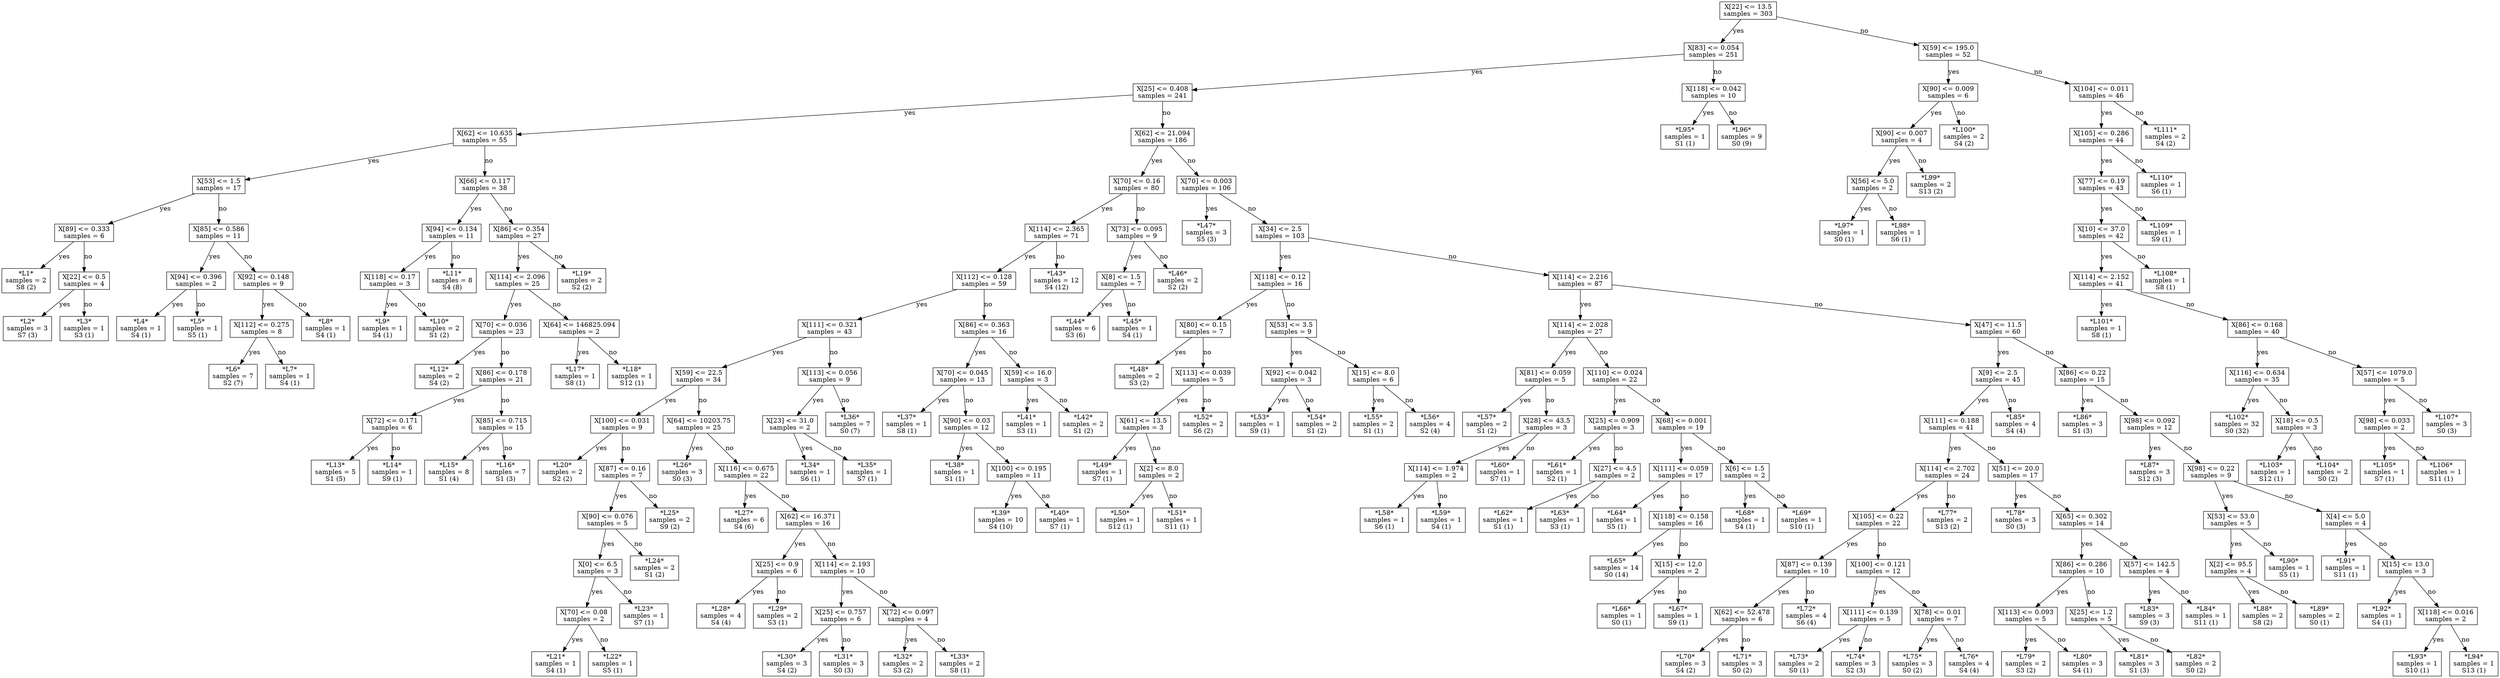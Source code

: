 digraph Tree {
node [shape=box] ;
0 [label="X[22] <= 13.5\nsamples = 303\n"] ;
1 [label="X[83] <= 0.054\nsamples = 251\n"] ;
0 -> 1 [label="yes"];
2 [label="X[25] <= 0.408\nsamples = 241\n"] ;
1 -> 2 [label="yes"];
3 [label="X[62] <= 10.635\nsamples = 55\n"] ;
2 -> 3 [label="yes"];
4 [label="X[53] <= 1.5\nsamples = 17\n"] ;
3 -> 4 [label="yes"];
5 [label="X[89] <= 0.333\nsamples = 6\n"] ;
4 -> 5 [label="yes"];
6 [label="*L1*\nsamples = 2\nS8 (2)\n"] ;
5 -> 6 [label="yes"];
7 [label="X[22] <= 0.5\nsamples = 4\n"] ;
5 -> 7 [label="no"];
8 [label="*L2*\nsamples = 3\nS7 (3)\n"] ;
7 -> 8 [label="yes"];
9 [label="*L3*\nsamples = 1\nS3 (1)\n"] ;
7 -> 9 [label="no"];
10 [label="X[85] <= 0.586\nsamples = 11\n"] ;
4 -> 10 [label="no"];
11 [label="X[94] <= 0.396\nsamples = 2\n"] ;
10 -> 11 [label="yes"];
12 [label="*L4*\nsamples = 1\nS4 (1)\n"] ;
11 -> 12 [label="yes"];
13 [label="*L5*\nsamples = 1\nS5 (1)\n"] ;
11 -> 13 [label="no"];
14 [label="X[92] <= 0.148\nsamples = 9\n"] ;
10 -> 14 [label="no"];
15 [label="X[112] <= 0.275\nsamples = 8\n"] ;
14 -> 15 [label="yes"];
16 [label="*L6*\nsamples = 7\nS2 (7)\n"] ;
15 -> 16 [label="yes"];
17 [label="*L7*\nsamples = 1\nS4 (1)\n"] ;
15 -> 17 [label="no"];
18 [label="*L8*\nsamples = 1\nS4 (1)\n"] ;
14 -> 18 [label="no"];
19 [label="X[66] <= 0.117\nsamples = 38\n"] ;
3 -> 19 [label="no"];
20 [label="X[94] <= 0.134\nsamples = 11\n"] ;
19 -> 20 [label="yes"];
21 [label="X[118] <= 0.17\nsamples = 3\n"] ;
20 -> 21 [label="yes"];
22 [label="*L9*\nsamples = 1\nS4 (1)\n"] ;
21 -> 22 [label="yes"];
23 [label="*L10*\nsamples = 2\nS1 (2)\n"] ;
21 -> 23 [label="no"];
24 [label="*L11*\nsamples = 8\nS4 (8)\n"] ;
20 -> 24 [label="no"];
25 [label="X[86] <= 0.354\nsamples = 27\n"] ;
19 -> 25 [label="no"];
26 [label="X[114] <= 2.096\nsamples = 25\n"] ;
25 -> 26 [label="yes"];
27 [label="X[70] <= 0.036\nsamples = 23\n"] ;
26 -> 27 [label="yes"];
28 [label="*L12*\nsamples = 2\nS4 (2)\n"] ;
27 -> 28 [label="yes"];
29 [label="X[86] <= 0.178\nsamples = 21\n"] ;
27 -> 29 [label="no"];
30 [label="X[72] <= 0.171\nsamples = 6\n"] ;
29 -> 30 [label="yes"];
31 [label="*L13*\nsamples = 5\nS1 (5)\n"] ;
30 -> 31 [label="yes"];
32 [label="*L14*\nsamples = 1\nS9 (1)\n"] ;
30 -> 32 [label="no"];
33 [label="X[85] <= 0.715\nsamples = 15\n"] ;
29 -> 33 [label="no"];
34 [label="*L15*\nsamples = 8\nS1 (4)\n"] ;
33 -> 34 [label="yes"];
35 [label="*L16*\nsamples = 7\nS1 (3)\n"] ;
33 -> 35 [label="no"];
36 [label="X[64] <= 146825.094\nsamples = 2\n"] ;
26 -> 36 [label="no"];
37 [label="*L17*\nsamples = 1\nS8 (1)\n"] ;
36 -> 37 [label="yes"];
38 [label="*L18*\nsamples = 1\nS12 (1)\n"] ;
36 -> 38 [label="no"];
39 [label="*L19*\nsamples = 2\nS2 (2)\n"] ;
25 -> 39 [label="no"];
40 [label="X[62] <= 21.094\nsamples = 186\n"] ;
2 -> 40 [label="no"];
41 [label="X[70] <= 0.16\nsamples = 80\n"] ;
40 -> 41 [label="yes"];
42 [label="X[114] <= 2.365\nsamples = 71\n"] ;
41 -> 42 [label="yes"];
43 [label="X[112] <= 0.128\nsamples = 59\n"] ;
42 -> 43 [label="yes"];
44 [label="X[111] <= 0.321\nsamples = 43\n"] ;
43 -> 44 [label="yes"];
45 [label="X[59] <= 22.5\nsamples = 34\n"] ;
44 -> 45 [label="yes"];
46 [label="X[100] <= 0.031\nsamples = 9\n"] ;
45 -> 46 [label="yes"];
47 [label="*L20*\nsamples = 2\nS2 (2)\n"] ;
46 -> 47 [label="yes"];
48 [label="X[87] <= 0.16\nsamples = 7\n"] ;
46 -> 48 [label="no"];
49 [label="X[90] <= 0.076\nsamples = 5\n"] ;
48 -> 49 [label="yes"];
50 [label="X[0] <= 6.5\nsamples = 3\n"] ;
49 -> 50 [label="yes"];
51 [label="X[70] <= 0.08\nsamples = 2\n"] ;
50 -> 51 [label="yes"];
52 [label="*L21*\nsamples = 1\nS4 (1)\n"] ;
51 -> 52 [label="yes"];
53 [label="*L22*\nsamples = 1\nS5 (1)\n"] ;
51 -> 53 [label="no"];
54 [label="*L23*\nsamples = 1\nS7 (1)\n"] ;
50 -> 54 [label="no"];
55 [label="*L24*\nsamples = 2\nS1 (2)\n"] ;
49 -> 55 [label="no"];
56 [label="*L25*\nsamples = 2\nS9 (2)\n"] ;
48 -> 56 [label="no"];
57 [label="X[64] <= 10203.75\nsamples = 25\n"] ;
45 -> 57 [label="no"];
58 [label="*L26*\nsamples = 3\nS0 (3)\n"] ;
57 -> 58 [label="yes"];
59 [label="X[116] <= 0.675\nsamples = 22\n"] ;
57 -> 59 [label="no"];
60 [label="*L27*\nsamples = 6\nS4 (6)\n"] ;
59 -> 60 [label="yes"];
61 [label="X[62] <= 16.371\nsamples = 16\n"] ;
59 -> 61 [label="no"];
62 [label="X[25] <= 0.9\nsamples = 6\n"] ;
61 -> 62 [label="yes"];
63 [label="*L28*\nsamples = 4\nS4 (4)\n"] ;
62 -> 63 [label="yes"];
64 [label="*L29*\nsamples = 2\nS3 (1)\n"] ;
62 -> 64 [label="no"];
65 [label="X[114] <= 2.193\nsamples = 10\n"] ;
61 -> 65 [label="no"];
66 [label="X[25] <= 0.757\nsamples = 6\n"] ;
65 -> 66 [label="yes"];
67 [label="*L30*\nsamples = 3\nS4 (2)\n"] ;
66 -> 67 [label="yes"];
68 [label="*L31*\nsamples = 3\nS0 (3)\n"] ;
66 -> 68 [label="no"];
69 [label="X[72] <= 0.097\nsamples = 4\n"] ;
65 -> 69 [label="no"];
70 [label="*L32*\nsamples = 2\nS3 (2)\n"] ;
69 -> 70 [label="yes"];
71 [label="*L33*\nsamples = 2\nS8 (1)\n"] ;
69 -> 71 [label="no"];
72 [label="X[113] <= 0.056\nsamples = 9\n"] ;
44 -> 72 [label="no"];
73 [label="X[23] <= 31.0\nsamples = 2\n"] ;
72 -> 73 [label="yes"];
74 [label="*L34*\nsamples = 1\nS6 (1)\n"] ;
73 -> 74 [label="yes"];
75 [label="*L35*\nsamples = 1\nS7 (1)\n"] ;
73 -> 75 [label="no"];
76 [label="*L36*\nsamples = 7\nS0 (7)\n"] ;
72 -> 76 [label="no"];
77 [label="X[86] <= 0.363\nsamples = 16\n"] ;
43 -> 77 [label="no"];
78 [label="X[70] <= 0.045\nsamples = 13\n"] ;
77 -> 78 [label="yes"];
79 [label="*L37*\nsamples = 1\nS8 (1)\n"] ;
78 -> 79 [label="yes"];
80 [label="X[90] <= 0.03\nsamples = 12\n"] ;
78 -> 80 [label="no"];
81 [label="*L38*\nsamples = 1\nS1 (1)\n"] ;
80 -> 81 [label="yes"];
82 [label="X[100] <= 0.195\nsamples = 11\n"] ;
80 -> 82 [label="no"];
83 [label="*L39*\nsamples = 10\nS4 (10)\n"] ;
82 -> 83 [label="yes"];
84 [label="*L40*\nsamples = 1\nS7 (1)\n"] ;
82 -> 84 [label="no"];
85 [label="X[59] <= 16.0\nsamples = 3\n"] ;
77 -> 85 [label="no"];
86 [label="*L41*\nsamples = 1\nS3 (1)\n"] ;
85 -> 86 [label="yes"];
87 [label="*L42*\nsamples = 2\nS1 (2)\n"] ;
85 -> 87 [label="no"];
88 [label="*L43*\nsamples = 12\nS4 (12)\n"] ;
42 -> 88 [label="no"];
89 [label="X[73] <= 0.095\nsamples = 9\n"] ;
41 -> 89 [label="no"];
90 [label="X[8] <= 1.5\nsamples = 7\n"] ;
89 -> 90 [label="yes"];
91 [label="*L44*\nsamples = 6\nS3 (6)\n"] ;
90 -> 91 [label="yes"];
92 [label="*L45*\nsamples = 1\nS4 (1)\n"] ;
90 -> 92 [label="no"];
93 [label="*L46*\nsamples = 2\nS2 (2)\n"] ;
89 -> 93 [label="no"];
94 [label="X[70] <= 0.003\nsamples = 106\n"] ;
40 -> 94 [label="no"];
95 [label="*L47*\nsamples = 3\nS5 (3)\n"] ;
94 -> 95 [label="yes"];
96 [label="X[34] <= 2.5\nsamples = 103\n"] ;
94 -> 96 [label="no"];
97 [label="X[118] <= 0.12\nsamples = 16\n"] ;
96 -> 97 [label="yes"];
98 [label="X[80] <= 0.15\nsamples = 7\n"] ;
97 -> 98 [label="yes"];
99 [label="*L48*\nsamples = 2\nS3 (2)\n"] ;
98 -> 99 [label="yes"];
100 [label="X[113] <= 0.039\nsamples = 5\n"] ;
98 -> 100 [label="no"];
101 [label="X[61] <= 13.5\nsamples = 3\n"] ;
100 -> 101 [label="yes"];
102 [label="*L49*\nsamples = 1\nS7 (1)\n"] ;
101 -> 102 [label="yes"];
103 [label="X[2] <= 8.0\nsamples = 2\n"] ;
101 -> 103 [label="no"];
104 [label="*L50*\nsamples = 1\nS12 (1)\n"] ;
103 -> 104 [label="yes"];
105 [label="*L51*\nsamples = 1\nS11 (1)\n"] ;
103 -> 105 [label="no"];
106 [label="*L52*\nsamples = 2\nS6 (2)\n"] ;
100 -> 106 [label="no"];
107 [label="X[53] <= 3.5\nsamples = 9\n"] ;
97 -> 107 [label="no"];
108 [label="X[92] <= 0.042\nsamples = 3\n"] ;
107 -> 108 [label="yes"];
109 [label="*L53*\nsamples = 1\nS9 (1)\n"] ;
108 -> 109 [label="yes"];
110 [label="*L54*\nsamples = 2\nS1 (2)\n"] ;
108 -> 110 [label="no"];
111 [label="X[15] <= 8.0\nsamples = 6\n"] ;
107 -> 111 [label="no"];
112 [label="*L55*\nsamples = 2\nS1 (1)\n"] ;
111 -> 112 [label="yes"];
113 [label="*L56*\nsamples = 4\nS2 (4)\n"] ;
111 -> 113 [label="no"];
114 [label="X[114] <= 2.216\nsamples = 87\n"] ;
96 -> 114 [label="no"];
115 [label="X[114] <= 2.028\nsamples = 27\n"] ;
114 -> 115 [label="yes"];
116 [label="X[81] <= 0.059\nsamples = 5\n"] ;
115 -> 116 [label="yes"];
117 [label="*L57*\nsamples = 2\nS1 (2)\n"] ;
116 -> 117 [label="yes"];
118 [label="X[28] <= 43.5\nsamples = 3\n"] ;
116 -> 118 [label="no"];
119 [label="X[114] <= 1.974\nsamples = 2\n"] ;
118 -> 119 [label="yes"];
120 [label="*L58*\nsamples = 1\nS6 (1)\n"] ;
119 -> 120 [label="yes"];
121 [label="*L59*\nsamples = 1\nS4 (1)\n"] ;
119 -> 121 [label="no"];
122 [label="*L60*\nsamples = 1\nS7 (1)\n"] ;
118 -> 122 [label="no"];
123 [label="X[110] <= 0.024\nsamples = 22\n"] ;
115 -> 123 [label="no"];
124 [label="X[25] <= 0.909\nsamples = 3\n"] ;
123 -> 124 [label="yes"];
125 [label="*L61*\nsamples = 1\nS2 (1)\n"] ;
124 -> 125 [label="yes"];
126 [label="X[27] <= 4.5\nsamples = 2\n"] ;
124 -> 126 [label="no"];
127 [label="*L62*\nsamples = 1\nS1 (1)\n"] ;
126 -> 127 [label="yes"];
128 [label="*L63*\nsamples = 1\nS3 (1)\n"] ;
126 -> 128 [label="no"];
129 [label="X[68] <= 0.001\nsamples = 19\n"] ;
123 -> 129 [label="no"];
130 [label="X[111] <= 0.059\nsamples = 17\n"] ;
129 -> 130 [label="yes"];
131 [label="*L64*\nsamples = 1\nS5 (1)\n"] ;
130 -> 131 [label="yes"];
132 [label="X[118] <= 0.158\nsamples = 16\n"] ;
130 -> 132 [label="no"];
133 [label="*L65*\nsamples = 14\nS0 (14)\n"] ;
132 -> 133 [label="yes"];
134 [label="X[15] <= 12.0\nsamples = 2\n"] ;
132 -> 134 [label="no"];
135 [label="*L66*\nsamples = 1\nS0 (1)\n"] ;
134 -> 135 [label="yes"];
136 [label="*L67*\nsamples = 1\nS9 (1)\n"] ;
134 -> 136 [label="no"];
137 [label="X[6] <= 1.5\nsamples = 2\n"] ;
129 -> 137 [label="no"];
138 [label="*L68*\nsamples = 1\nS4 (1)\n"] ;
137 -> 138 [label="yes"];
139 [label="*L69*\nsamples = 1\nS10 (1)\n"] ;
137 -> 139 [label="no"];
140 [label="X[47] <= 11.5\nsamples = 60\n"] ;
114 -> 140 [label="no"];
141 [label="X[9] <= 2.5\nsamples = 45\n"] ;
140 -> 141 [label="yes"];
142 [label="X[111] <= 0.188\nsamples = 41\n"] ;
141 -> 142 [label="yes"];
143 [label="X[114] <= 2.702\nsamples = 24\n"] ;
142 -> 143 [label="yes"];
144 [label="X[105] <= 0.22\nsamples = 22\n"] ;
143 -> 144 [label="yes"];
145 [label="X[87] <= 0.139\nsamples = 10\n"] ;
144 -> 145 [label="yes"];
146 [label="X[62] <= 52.478\nsamples = 6\n"] ;
145 -> 146 [label="yes"];
147 [label="*L70*\nsamples = 3\nS4 (2)\n"] ;
146 -> 147 [label="yes"];
148 [label="*L71*\nsamples = 3\nS0 (2)\n"] ;
146 -> 148 [label="no"];
149 [label="*L72*\nsamples = 4\nS6 (4)\n"] ;
145 -> 149 [label="no"];
150 [label="X[100] <= 0.121\nsamples = 12\n"] ;
144 -> 150 [label="no"];
151 [label="X[111] <= 0.139\nsamples = 5\n"] ;
150 -> 151 [label="yes"];
152 [label="*L73*\nsamples = 2\nS0 (1)\n"] ;
151 -> 152 [label="yes"];
153 [label="*L74*\nsamples = 3\nS2 (3)\n"] ;
151 -> 153 [label="no"];
154 [label="X[78] <= 0.01\nsamples = 7\n"] ;
150 -> 154 [label="no"];
155 [label="*L75*\nsamples = 3\nS0 (2)\n"] ;
154 -> 155 [label="yes"];
156 [label="*L76*\nsamples = 4\nS4 (4)\n"] ;
154 -> 156 [label="no"];
157 [label="*L77*\nsamples = 2\nS13 (2)\n"] ;
143 -> 157 [label="no"];
158 [label="X[51] <= 20.0\nsamples = 17\n"] ;
142 -> 158 [label="no"];
159 [label="*L78*\nsamples = 3\nS0 (3)\n"] ;
158 -> 159 [label="yes"];
160 [label="X[65] <= 0.302\nsamples = 14\n"] ;
158 -> 160 [label="no"];
161 [label="X[86] <= 0.286\nsamples = 10\n"] ;
160 -> 161 [label="yes"];
162 [label="X[113] <= 0.093\nsamples = 5\n"] ;
161 -> 162 [label="yes"];
163 [label="*L79*\nsamples = 2\nS3 (2)\n"] ;
162 -> 163 [label="yes"];
164 [label="*L80*\nsamples = 3\nS4 (1)\n"] ;
162 -> 164 [label="no"];
165 [label="X[25] <= 1.2\nsamples = 5\n"] ;
161 -> 165 [label="no"];
166 [label="*L81*\nsamples = 3\nS1 (3)\n"] ;
165 -> 166 [label="yes"];
167 [label="*L82*\nsamples = 2\nS0 (2)\n"] ;
165 -> 167 [label="no"];
168 [label="X[57] <= 142.5\nsamples = 4\n"] ;
160 -> 168 [label="no"];
169 [label="*L83*\nsamples = 3\nS9 (3)\n"] ;
168 -> 169 [label="yes"];
170 [label="*L84*\nsamples = 1\nS11 (1)\n"] ;
168 -> 170 [label="no"];
171 [label="*L85*\nsamples = 4\nS4 (4)\n"] ;
141 -> 171 [label="no"];
172 [label="X[86] <= 0.22\nsamples = 15\n"] ;
140 -> 172 [label="no"];
173 [label="*L86*\nsamples = 3\nS1 (3)\n"] ;
172 -> 173 [label="yes"];
174 [label="X[98] <= 0.092\nsamples = 12\n"] ;
172 -> 174 [label="no"];
175 [label="*L87*\nsamples = 3\nS12 (3)\n"] ;
174 -> 175 [label="yes"];
176 [label="X[98] <= 0.22\nsamples = 9\n"] ;
174 -> 176 [label="no"];
177 [label="X[53] <= 53.0\nsamples = 5\n"] ;
176 -> 177 [label="yes"];
178 [label="X[2] <= 95.5\nsamples = 4\n"] ;
177 -> 178 [label="yes"];
179 [label="*L88*\nsamples = 2\nS8 (2)\n"] ;
178 -> 179 [label="yes"];
180 [label="*L89*\nsamples = 2\nS0 (1)\n"] ;
178 -> 180 [label="no"];
181 [label="*L90*\nsamples = 1\nS5 (1)\n"] ;
177 -> 181 [label="no"];
182 [label="X[4] <= 5.0\nsamples = 4\n"] ;
176 -> 182 [label="no"];
183 [label="*L91*\nsamples = 1\nS11 (1)\n"] ;
182 -> 183 [label="yes"];
184 [label="X[15] <= 13.0\nsamples = 3\n"] ;
182 -> 184 [label="no"];
185 [label="*L92*\nsamples = 1\nS4 (1)\n"] ;
184 -> 185 [label="yes"];
186 [label="X[118] <= 0.016\nsamples = 2\n"] ;
184 -> 186 [label="no"];
187 [label="*L93*\nsamples = 1\nS10 (1)\n"] ;
186 -> 187 [label="yes"];
188 [label="*L94*\nsamples = 1\nS13 (1)\n"] ;
186 -> 188 [label="no"];
189 [label="X[118] <= 0.042\nsamples = 10\n"] ;
1 -> 189 [label="no"];
190 [label="*L95*\nsamples = 1\nS1 (1)\n"] ;
189 -> 190 [label="yes"];
191 [label="*L96*\nsamples = 9\nS0 (9)\n"] ;
189 -> 191 [label="no"];
192 [label="X[59] <= 195.0\nsamples = 52\n"] ;
0 -> 192 [label="no"];
193 [label="X[90] <= 0.009\nsamples = 6\n"] ;
192 -> 193 [label="yes"];
194 [label="X[90] <= 0.007\nsamples = 4\n"] ;
193 -> 194 [label="yes"];
195 [label="X[56] <= 5.0\nsamples = 2\n"] ;
194 -> 195 [label="yes"];
196 [label="*L97*\nsamples = 1\nS0 (1)\n"] ;
195 -> 196 [label="yes"];
197 [label="*L98*\nsamples = 1\nS6 (1)\n"] ;
195 -> 197 [label="no"];
198 [label="*L99*\nsamples = 2\nS13 (2)\n"] ;
194 -> 198 [label="no"];
199 [label="*L100*\nsamples = 2\nS4 (2)\n"] ;
193 -> 199 [label="no"];
200 [label="X[104] <= 0.011\nsamples = 46\n"] ;
192 -> 200 [label="no"];
201 [label="X[105] <= 0.286\nsamples = 44\n"] ;
200 -> 201 [label="yes"];
202 [label="X[77] <= 0.19\nsamples = 43\n"] ;
201 -> 202 [label="yes"];
203 [label="X[10] <= 37.0\nsamples = 42\n"] ;
202 -> 203 [label="yes"];
204 [label="X[114] <= 2.152\nsamples = 41\n"] ;
203 -> 204 [label="yes"];
205 [label="*L101*\nsamples = 1\nS8 (1)\n"] ;
204 -> 205 [label="yes"];
206 [label="X[86] <= 0.168\nsamples = 40\n"] ;
204 -> 206 [label="no"];
207 [label="X[116] <= 0.634\nsamples = 35\n"] ;
206 -> 207 [label="yes"];
208 [label="*L102*\nsamples = 32\nS0 (32)\n"] ;
207 -> 208 [label="yes"];
209 [label="X[18] <= 0.5\nsamples = 3\n"] ;
207 -> 209 [label="no"];
210 [label="*L103*\nsamples = 1\nS12 (1)\n"] ;
209 -> 210 [label="yes"];
211 [label="*L104*\nsamples = 2\nS0 (2)\n"] ;
209 -> 211 [label="no"];
212 [label="X[57] <= 1079.0\nsamples = 5\n"] ;
206 -> 212 [label="no"];
213 [label="X[98] <= 0.033\nsamples = 2\n"] ;
212 -> 213 [label="yes"];
214 [label="*L105*\nsamples = 1\nS7 (1)\n"] ;
213 -> 214 [label="yes"];
215 [label="*L106*\nsamples = 1\nS11 (1)\n"] ;
213 -> 215 [label="no"];
216 [label="*L107*\nsamples = 3\nS0 (3)\n"] ;
212 -> 216 [label="no"];
217 [label="*L108*\nsamples = 1\nS8 (1)\n"] ;
203 -> 217 [label="no"];
218 [label="*L109*\nsamples = 1\nS9 (1)\n"] ;
202 -> 218 [label="no"];
219 [label="*L110*\nsamples = 1\nS6 (1)\n"] ;
201 -> 219 [label="no"];
220 [label="*L111*\nsamples = 2\nS4 (2)\n"] ;
200 -> 220 [label="no"];
}
